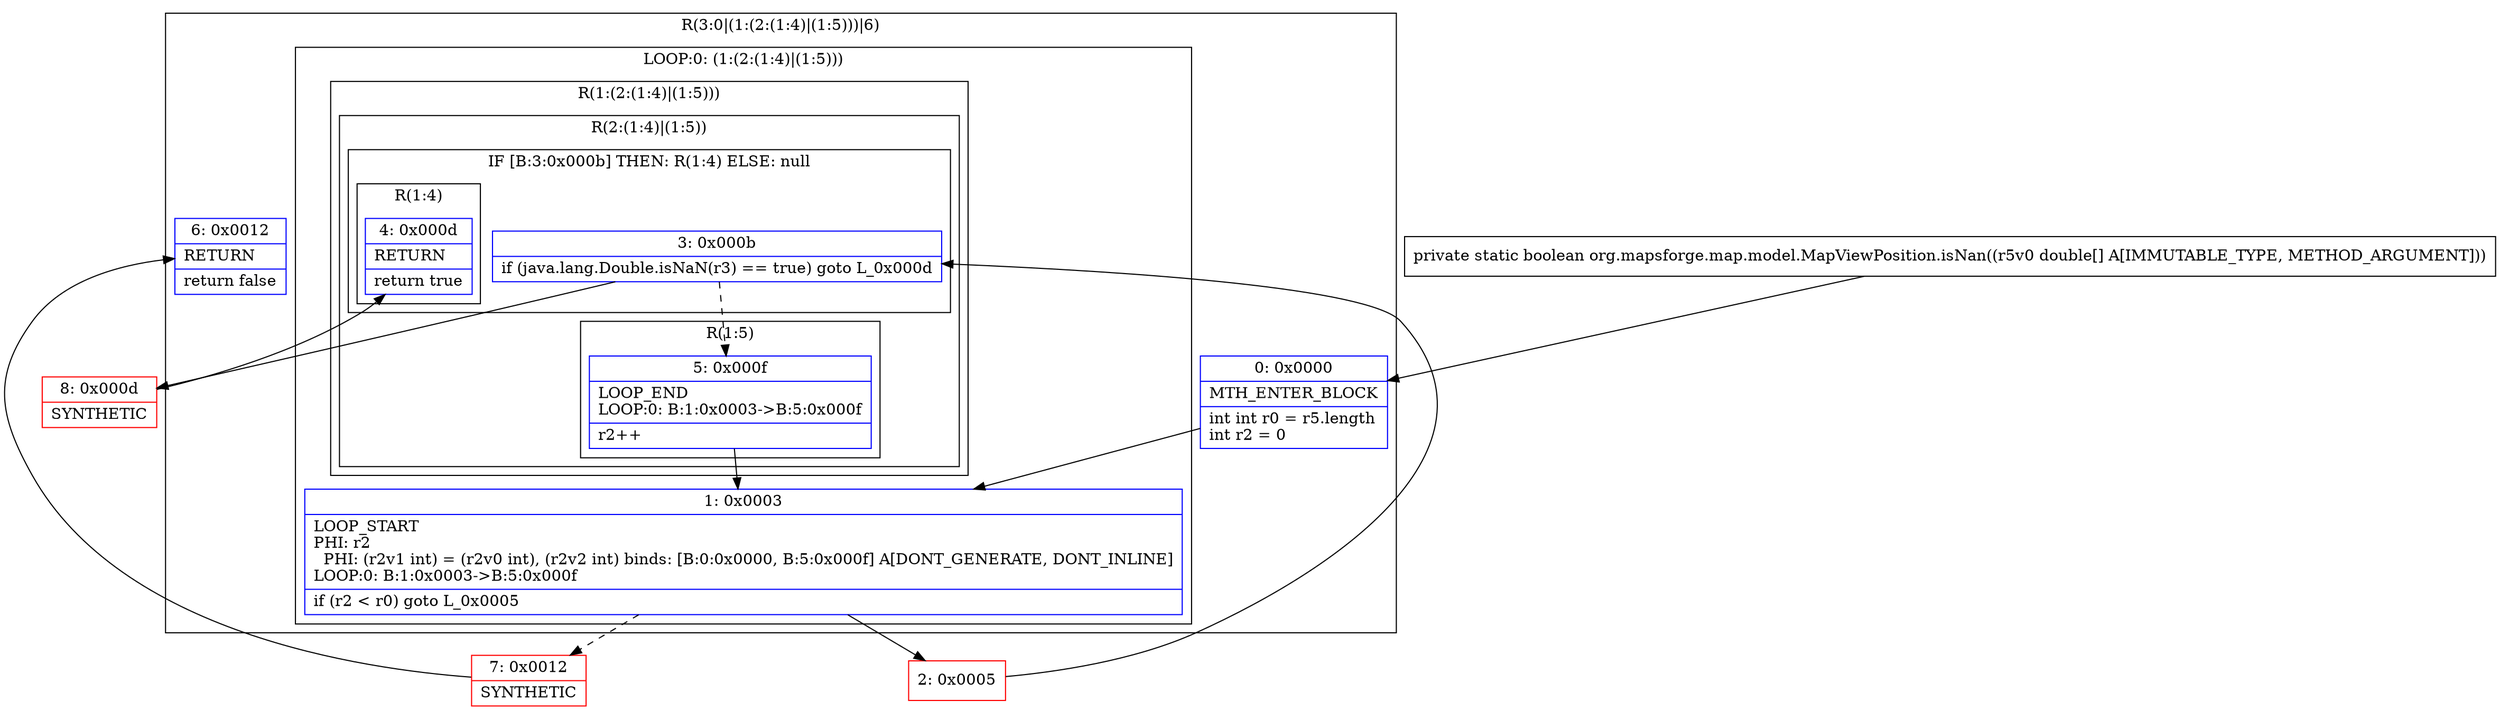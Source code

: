 digraph "CFG fororg.mapsforge.map.model.MapViewPosition.isNan([D)Z" {
subgraph cluster_Region_1236821224 {
label = "R(3:0|(1:(2:(1:4)|(1:5)))|6)";
node [shape=record,color=blue];
Node_0 [shape=record,label="{0\:\ 0x0000|MTH_ENTER_BLOCK\l|int int r0 = r5.length\lint r2 = 0\l}"];
subgraph cluster_LoopRegion_2108418773 {
label = "LOOP:0: (1:(2:(1:4)|(1:5)))";
node [shape=record,color=blue];
Node_1 [shape=record,label="{1\:\ 0x0003|LOOP_START\lPHI: r2 \l  PHI: (r2v1 int) = (r2v0 int), (r2v2 int) binds: [B:0:0x0000, B:5:0x000f] A[DONT_GENERATE, DONT_INLINE]\lLOOP:0: B:1:0x0003\-\>B:5:0x000f\l|if (r2 \< r0) goto L_0x0005\l}"];
subgraph cluster_Region_1425532029 {
label = "R(1:(2:(1:4)|(1:5)))";
node [shape=record,color=blue];
subgraph cluster_Region_393815529 {
label = "R(2:(1:4)|(1:5))";
node [shape=record,color=blue];
subgraph cluster_IfRegion_536493504 {
label = "IF [B:3:0x000b] THEN: R(1:4) ELSE: null";
node [shape=record,color=blue];
Node_3 [shape=record,label="{3\:\ 0x000b|if (java.lang.Double.isNaN(r3) == true) goto L_0x000d\l}"];
subgraph cluster_Region_1034256808 {
label = "R(1:4)";
node [shape=record,color=blue];
Node_4 [shape=record,label="{4\:\ 0x000d|RETURN\l|return true\l}"];
}
}
subgraph cluster_Region_1100474649 {
label = "R(1:5)";
node [shape=record,color=blue];
Node_5 [shape=record,label="{5\:\ 0x000f|LOOP_END\lLOOP:0: B:1:0x0003\-\>B:5:0x000f\l|r2++\l}"];
}
}
}
}
Node_6 [shape=record,label="{6\:\ 0x0012|RETURN\l|return false\l}"];
}
Node_2 [shape=record,color=red,label="{2\:\ 0x0005}"];
Node_7 [shape=record,color=red,label="{7\:\ 0x0012|SYNTHETIC\l}"];
Node_8 [shape=record,color=red,label="{8\:\ 0x000d|SYNTHETIC\l}"];
MethodNode[shape=record,label="{private static boolean org.mapsforge.map.model.MapViewPosition.isNan((r5v0 double[] A[IMMUTABLE_TYPE, METHOD_ARGUMENT])) }"];
MethodNode -> Node_0;
Node_0 -> Node_1;
Node_1 -> Node_2;
Node_1 -> Node_7[style=dashed];
Node_3 -> Node_5[style=dashed];
Node_3 -> Node_8;
Node_5 -> Node_1;
Node_2 -> Node_3;
Node_7 -> Node_6;
Node_8 -> Node_4;
}

